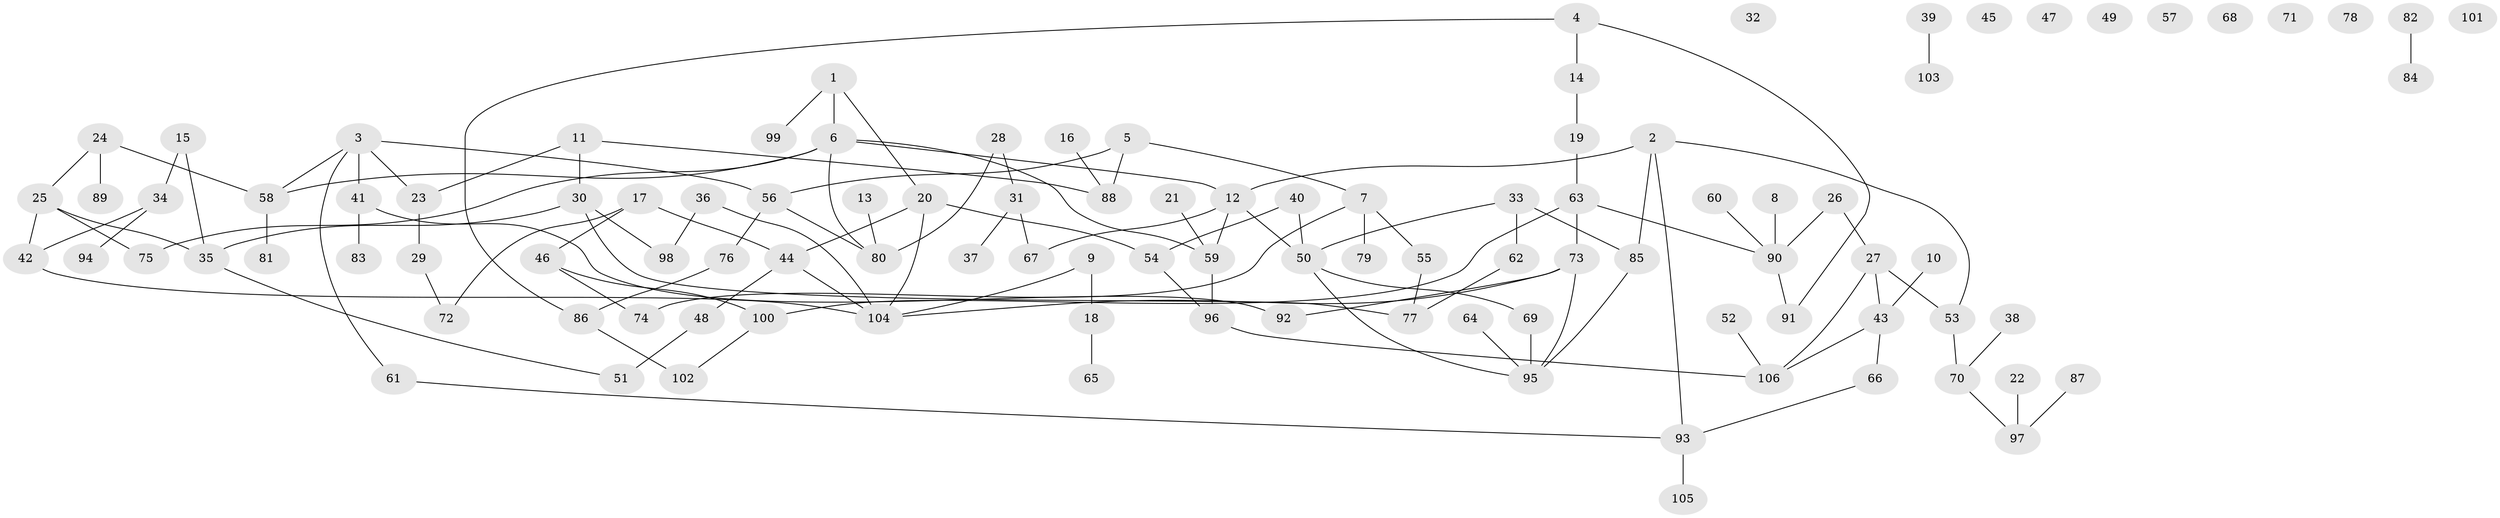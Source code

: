 // Generated by graph-tools (version 1.1) at 2025/00/03/09/25 03:00:42]
// undirected, 106 vertices, 125 edges
graph export_dot {
graph [start="1"]
  node [color=gray90,style=filled];
  1;
  2;
  3;
  4;
  5;
  6;
  7;
  8;
  9;
  10;
  11;
  12;
  13;
  14;
  15;
  16;
  17;
  18;
  19;
  20;
  21;
  22;
  23;
  24;
  25;
  26;
  27;
  28;
  29;
  30;
  31;
  32;
  33;
  34;
  35;
  36;
  37;
  38;
  39;
  40;
  41;
  42;
  43;
  44;
  45;
  46;
  47;
  48;
  49;
  50;
  51;
  52;
  53;
  54;
  55;
  56;
  57;
  58;
  59;
  60;
  61;
  62;
  63;
  64;
  65;
  66;
  67;
  68;
  69;
  70;
  71;
  72;
  73;
  74;
  75;
  76;
  77;
  78;
  79;
  80;
  81;
  82;
  83;
  84;
  85;
  86;
  87;
  88;
  89;
  90;
  91;
  92;
  93;
  94;
  95;
  96;
  97;
  98;
  99;
  100;
  101;
  102;
  103;
  104;
  105;
  106;
  1 -- 6;
  1 -- 20;
  1 -- 99;
  2 -- 12;
  2 -- 53;
  2 -- 85;
  2 -- 93;
  3 -- 23;
  3 -- 41;
  3 -- 56;
  3 -- 58;
  3 -- 61;
  4 -- 14;
  4 -- 86;
  4 -- 91;
  5 -- 7;
  5 -- 56;
  5 -- 88;
  6 -- 12;
  6 -- 58;
  6 -- 59;
  6 -- 75;
  6 -- 80;
  7 -- 55;
  7 -- 74;
  7 -- 79;
  8 -- 90;
  9 -- 18;
  9 -- 104;
  10 -- 43;
  11 -- 23;
  11 -- 30;
  11 -- 88;
  12 -- 50;
  12 -- 59;
  12 -- 67;
  13 -- 80;
  14 -- 19;
  15 -- 34;
  15 -- 35;
  16 -- 88;
  17 -- 44;
  17 -- 46;
  17 -- 72;
  18 -- 65;
  19 -- 63;
  20 -- 44;
  20 -- 54;
  20 -- 104;
  21 -- 59;
  22 -- 97;
  23 -- 29;
  24 -- 25;
  24 -- 58;
  24 -- 89;
  25 -- 35;
  25 -- 42;
  25 -- 75;
  26 -- 27;
  26 -- 90;
  27 -- 43;
  27 -- 53;
  27 -- 106;
  28 -- 31;
  28 -- 80;
  29 -- 72;
  30 -- 35;
  30 -- 77;
  30 -- 98;
  31 -- 37;
  31 -- 67;
  33 -- 50;
  33 -- 62;
  33 -- 85;
  34 -- 42;
  34 -- 94;
  35 -- 51;
  36 -- 98;
  36 -- 104;
  38 -- 70;
  39 -- 103;
  40 -- 50;
  40 -- 54;
  41 -- 83;
  41 -- 92;
  42 -- 104;
  43 -- 66;
  43 -- 106;
  44 -- 48;
  44 -- 104;
  46 -- 74;
  46 -- 100;
  48 -- 51;
  50 -- 69;
  50 -- 95;
  52 -- 106;
  53 -- 70;
  54 -- 96;
  55 -- 77;
  56 -- 76;
  56 -- 80;
  58 -- 81;
  59 -- 96;
  60 -- 90;
  61 -- 93;
  62 -- 77;
  63 -- 73;
  63 -- 90;
  63 -- 100;
  64 -- 95;
  66 -- 93;
  69 -- 95;
  70 -- 97;
  73 -- 92;
  73 -- 95;
  73 -- 104;
  76 -- 86;
  82 -- 84;
  85 -- 95;
  86 -- 102;
  87 -- 97;
  90 -- 91;
  93 -- 105;
  96 -- 106;
  100 -- 102;
}
